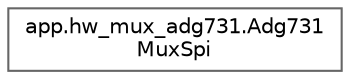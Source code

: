 digraph "Graphe hiérarchique des classes"
{
 // LATEX_PDF_SIZE
  bgcolor="transparent";
  edge [fontname=Helvetica,fontsize=10,labelfontname=Helvetica,labelfontsize=10];
  node [fontname=Helvetica,fontsize=10,shape=box,height=0.2,width=0.4];
  rankdir="LR";
  Node0 [id="Node000000",label="app.hw_mux_adg731.Adg731\lMuxSpi",height=0.2,width=0.4,color="grey40", fillcolor="white", style="filled",URL="$classapp_1_1hw__mux__adg731_1_1_adg731_mux_spi.html",tooltip="Pilote SPI pour multiplexeurs ADG731."];
}
